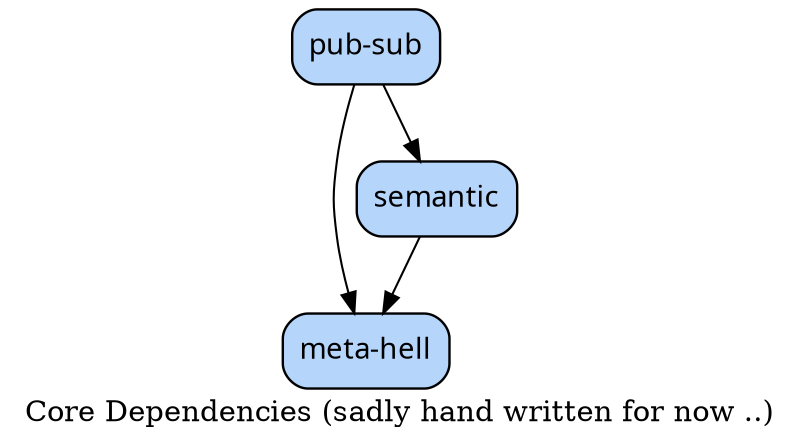 # created by tan-man on 2013-02-07 02:15:19 UTC

digraph {

/*
  example stmt_list:
    foo -> bar
    biff -> baz

  example node_stmt:
    learn_c [label="learn C somehow"]
*/


#                 blue : fillcolor="#b5d5fb"
#                green : fillcolor="#79f233"

node [label="\N", style="filled", fillcolor="#b5d5fb", fontname="Futura", penwidth="1.1566", shape="Mrecord"]

label="Core Dependencies (sadly hand written for now ..)"


meta [label="meta-hell"]
pub [label="pub-sub"]
semantic [label=semantic]
pub -> meta
pub -> semantic
semantic -> meta
}
